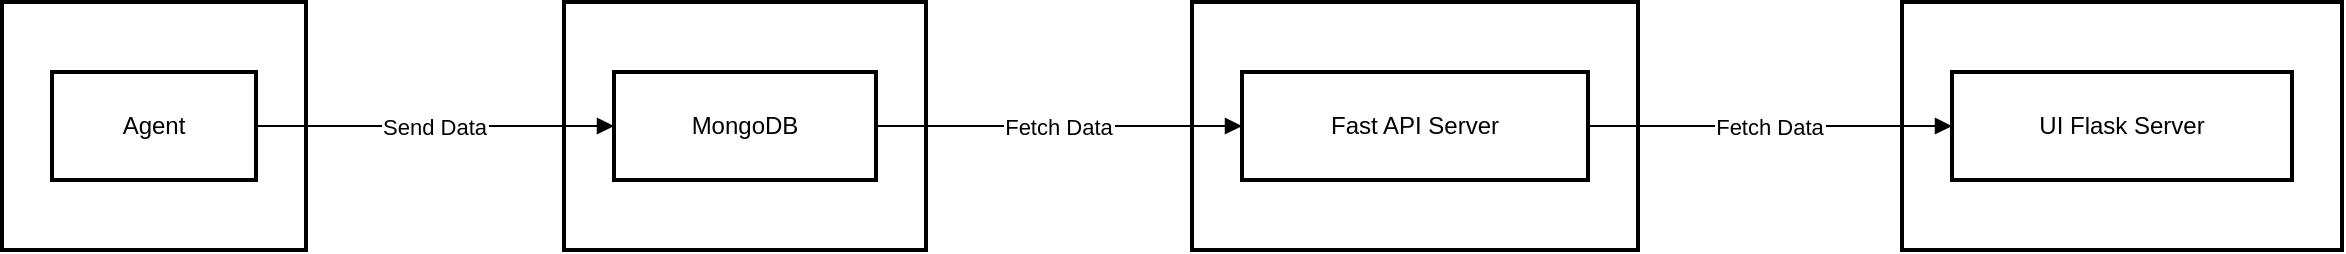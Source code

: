 <mxfile version="26.0.16">
  <diagram name="Page-1" id="aF-kELQ1jORcCeiY_gfC">
    <mxGraphModel>
      <root>
        <mxCell id="0" />
        <mxCell id="1" parent="0" />
        <mxCell id="2" value="UI Flask Server" style="whiteSpace=wrap;strokeWidth=2;" vertex="1" parent="1">
          <mxGeometry x="958" y="8" width="220" height="124" as="geometry" />
        </mxCell>
        <mxCell id="3" value="Fast API Server" style="whiteSpace=wrap;strokeWidth=2;" vertex="1" parent="1">
          <mxGeometry x="603" y="8" width="223" height="124" as="geometry" />
        </mxCell>
        <mxCell id="4" value="MongoDB" style="whiteSpace=wrap;strokeWidth=2;" vertex="1" parent="1">
          <mxGeometry x="289" y="8" width="181" height="124" as="geometry" />
        </mxCell>
        <mxCell id="5" value="Computers" style="whiteSpace=wrap;strokeWidth=2;" vertex="1" parent="1">
          <mxGeometry x="8" y="8" width="152" height="124" as="geometry" />
        </mxCell>
        <mxCell id="6" value="Agent" style="whiteSpace=wrap;strokeWidth=2;" vertex="1" parent="1">
          <mxGeometry x="33" y="43" width="102" height="54" as="geometry" />
        </mxCell>
        <mxCell id="7" value="MongoDB" style="whiteSpace=wrap;strokeWidth=2;" vertex="1" parent="1">
          <mxGeometry x="314" y="43" width="131" height="54" as="geometry" />
        </mxCell>
        <mxCell id="8" value="Fast API Server" style="whiteSpace=wrap;strokeWidth=2;" vertex="1" parent="1">
          <mxGeometry x="628" y="43" width="173" height="54" as="geometry" />
        </mxCell>
        <mxCell id="9" value="UI Flask Server" style="whiteSpace=wrap;strokeWidth=2;" vertex="1" parent="1">
          <mxGeometry x="983" y="43" width="170" height="54" as="geometry" />
        </mxCell>
        <mxCell id="10" value="Send Data" style="curved=1;startArrow=none;endArrow=block;exitX=1;exitY=0.5;entryX=0;entryY=0.5;" edge="1" parent="1" source="6" target="7">
          <mxGeometry relative="1" as="geometry">
            <Array as="points" />
          </mxGeometry>
        </mxCell>
        <mxCell id="11" value="Fetch Data" style="curved=1;startArrow=none;endArrow=block;exitX=1;exitY=0.5;entryX=0;entryY=0.5;" edge="1" parent="1" source="7" target="8">
          <mxGeometry relative="1" as="geometry">
            <Array as="points" />
          </mxGeometry>
        </mxCell>
        <mxCell id="12" value="Fetch Data" style="curved=1;startArrow=none;endArrow=block;exitX=1;exitY=0.5;entryX=0;entryY=0.5;" edge="1" parent="1" source="8" target="9">
          <mxGeometry relative="1" as="geometry">
            <Array as="points" />
          </mxGeometry>
        </mxCell>
      </root>
    </mxGraphModel>
  </diagram>
</mxfile>

